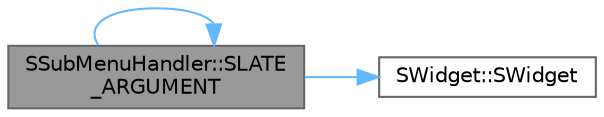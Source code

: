 digraph "SSubMenuHandler::SLATE_ARGUMENT"
{
 // INTERACTIVE_SVG=YES
 // LATEX_PDF_SIZE
  bgcolor="transparent";
  edge [fontname=Helvetica,fontsize=10,labelfontname=Helvetica,labelfontsize=10];
  node [fontname=Helvetica,fontsize=10,shape=box,height=0.2,width=0.4];
  rankdir="LR";
  Node1 [id="Node000001",label="SSubMenuHandler::SLATE\l_ARGUMENT",height=0.2,width=0.4,color="gray40", fillcolor="grey60", style="filled", fontcolor="black",tooltip=" "];
  Node1 -> Node2 [id="edge1_Node000001_Node000002",color="steelblue1",style="solid",tooltip=" "];
  Node2 [id="Node000002",label="SWidget::SWidget",height=0.2,width=0.4,color="grey40", fillcolor="white", style="filled",URL="$dd/de2/classSWidget.html#a6b119d4135a2b60fd323691774945122",tooltip="Hidden default constructor."];
  Node1 -> Node1 [id="edge2_Node000001_Node000001",color="steelblue1",style="solid",tooltip=" "];
}
